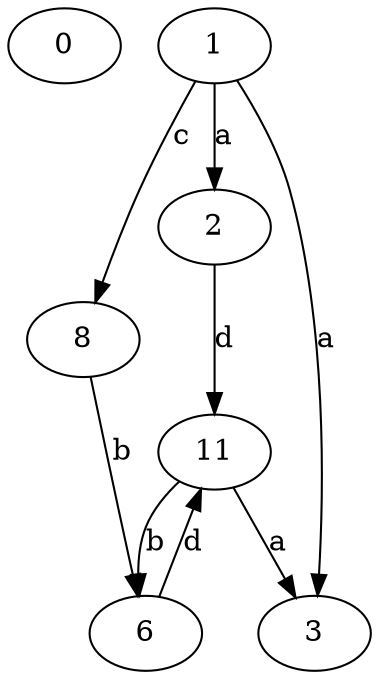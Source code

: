 strict digraph  {
0;
2;
3;
1;
6;
8;
11;
2 -> 11  [label=d];
1 -> 2  [label=a];
1 -> 3  [label=a];
1 -> 8  [label=c];
6 -> 11  [label=d];
8 -> 6  [label=b];
11 -> 3  [label=a];
11 -> 6  [label=b];
}
